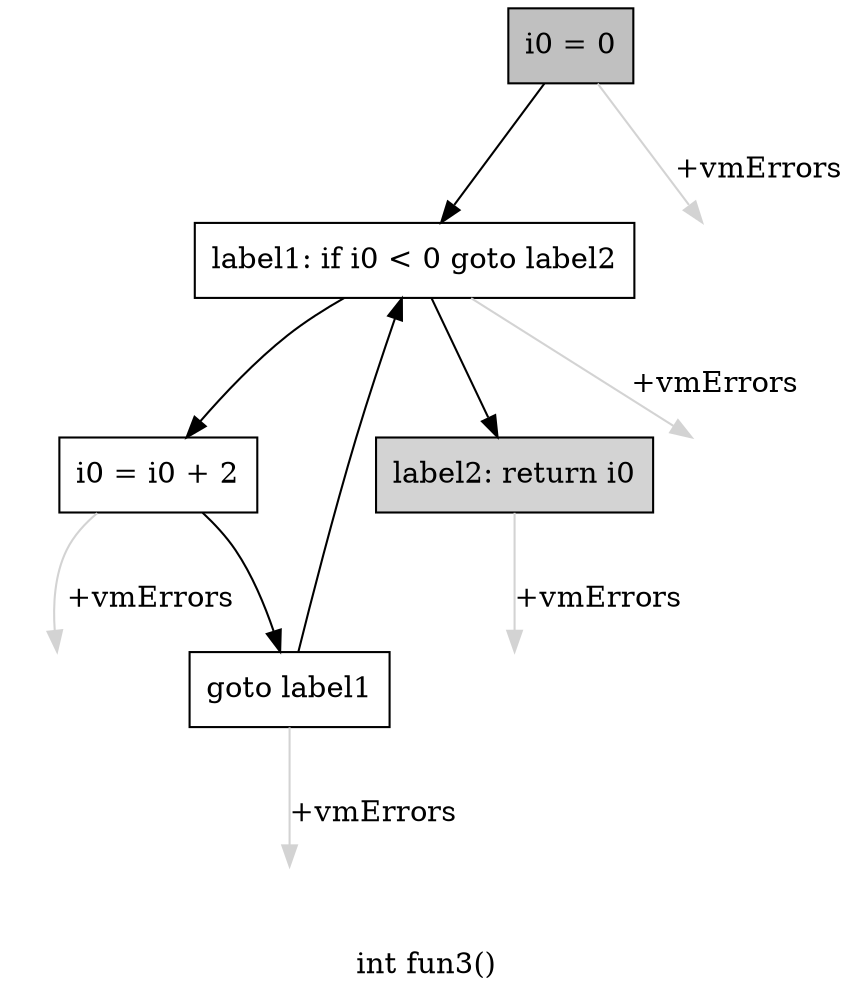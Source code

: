 digraph "int fun3()" {
    label="int fun3()";
    node [shape=box];
    "0" [style=filled,fillcolor=gray,label="i0 = 0",];
    "1" [label="label1: if i0 < 0 goto label2",];
    "0"->"1" [color=black,];
    "5" [style=invis,label="Esc",];
    "0"->"5" [color=lightgray,label="\l+vmErrors",];
    "2" [label="i0 = i0 + 2",];
    "1"->"2" [color=black,];
    "4" [style=filled,fillcolor=lightgray,label="label2: return i0",];
    "1"->"4" [color=black,];
    "6" [style=invis,label="Esc",];
    "1"->"6" [color=lightgray,label="\l+vmErrors",];
    "3" [label="goto label1",];
    "2"->"3" [color=black,];
    "7" [style=invis,label="Esc",];
    "2"->"7" [color=lightgray,label="\l+vmErrors",];
    "3"->"1" [color=black,];
    "8" [style=invis,label="Esc",];
    "3"->"8" [color=lightgray,label="\l+vmErrors",];
    "9" [style=invis,label="Esc",];
    "4"->"9" [color=lightgray,label="\l+vmErrors",];
}
